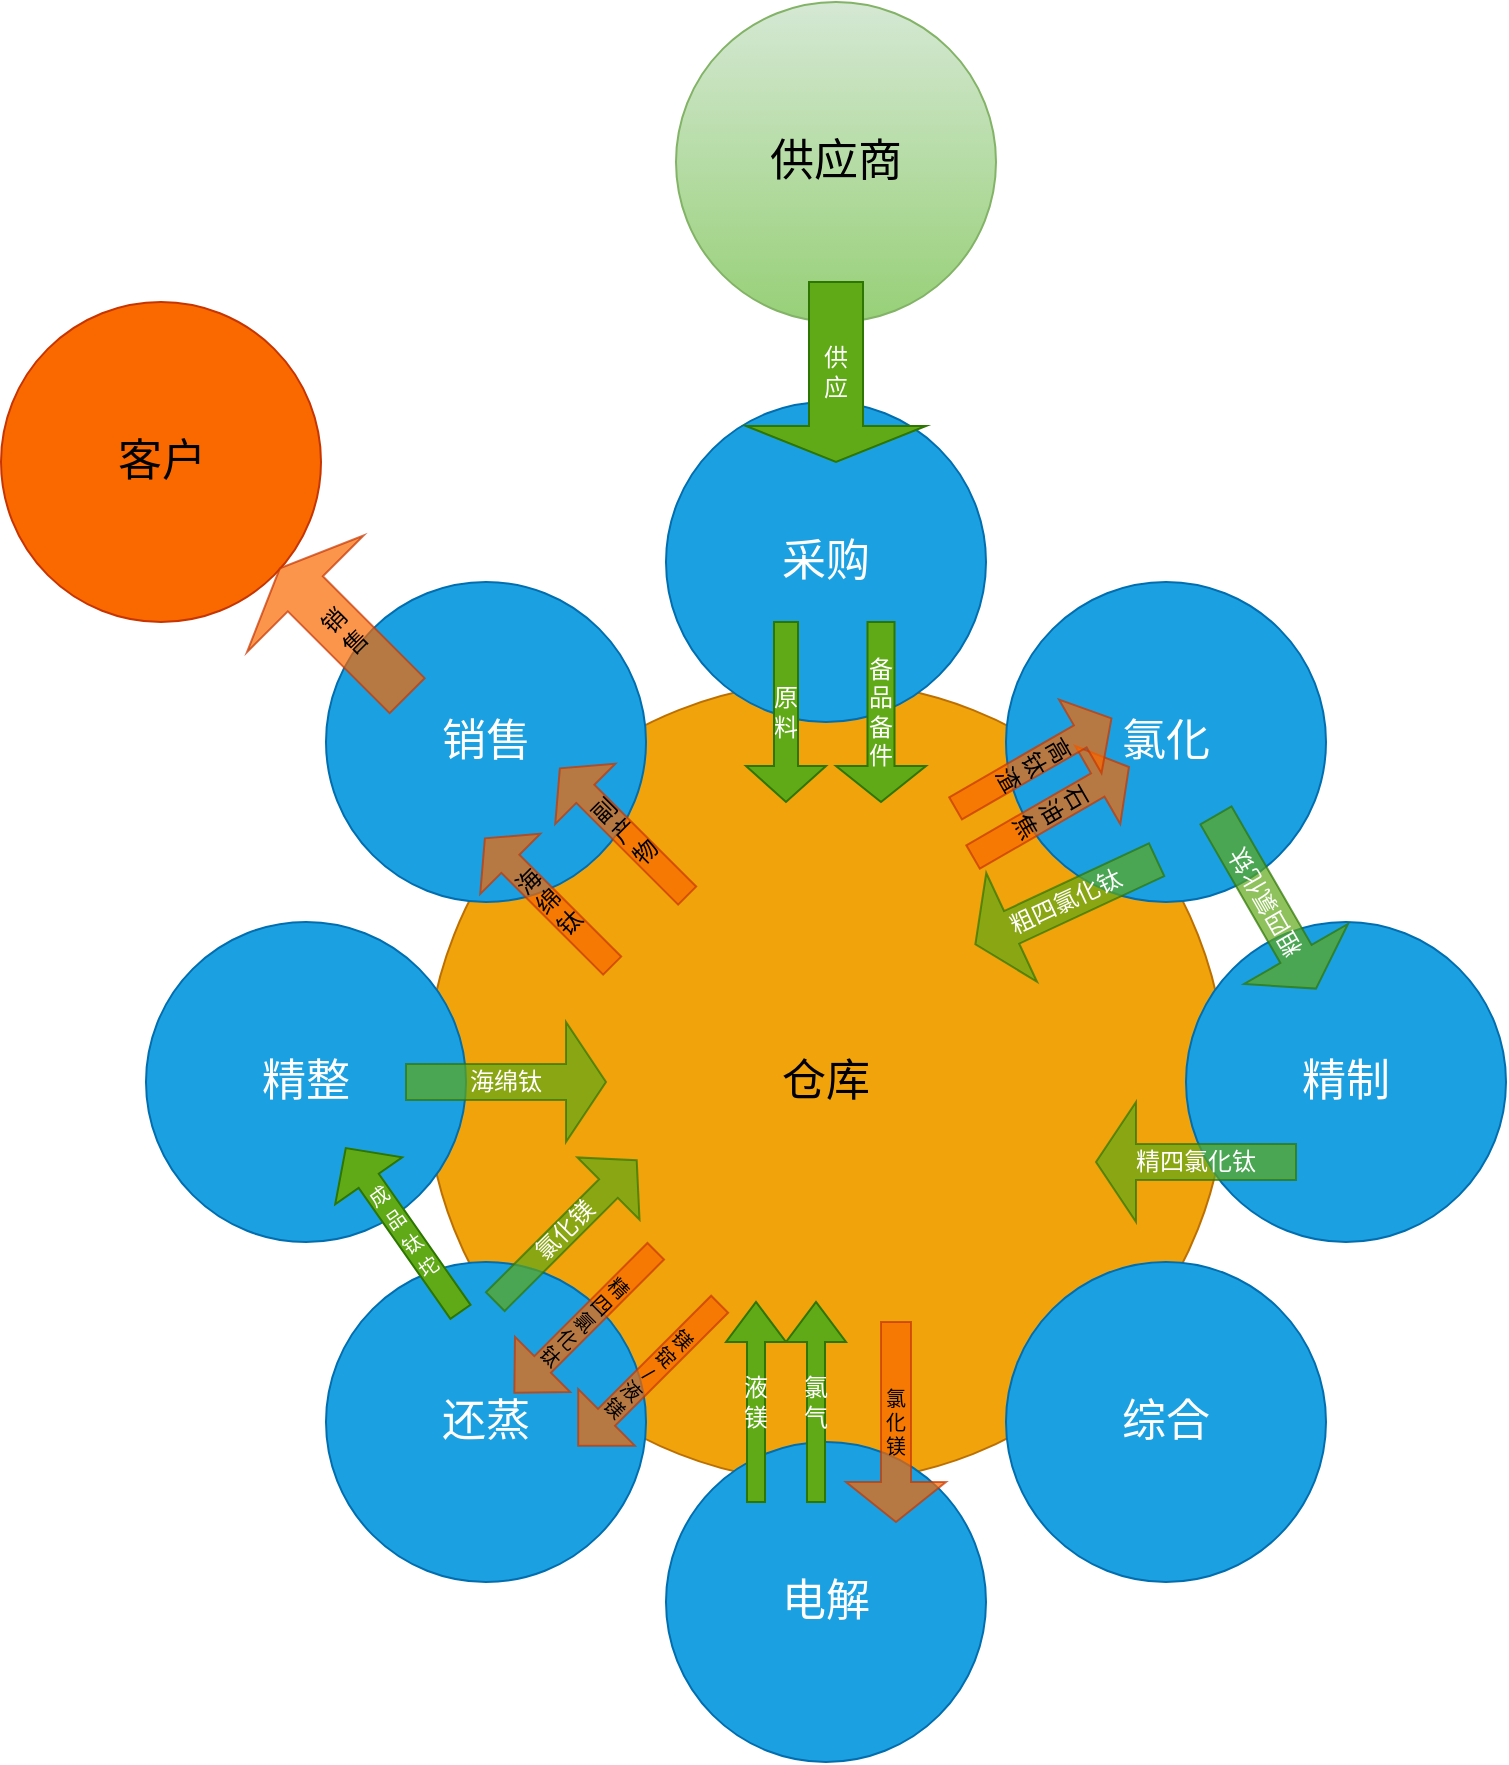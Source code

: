 <mxfile version="16.2.2" type="github">
  <diagram name="Page-1" id="dd472eb7-4b8b-5cd9-a60b-b15522922e76">
    <mxGraphModel dx="1038" dy="1497" grid="1" gridSize="10" guides="1" tooltips="1" connect="1" arrows="1" fold="1" page="1" pageScale="1" pageWidth="1100" pageHeight="850" background="none" math="0" shadow="0">
      <root>
        <mxCell id="0" />
        <mxCell id="1" parent="0" />
        <mxCell id="374e34682ed331ee-1" value="仓库" style="ellipse;whiteSpace=wrap;html=1;rounded=0;shadow=0;dashed=0;comic=0;fontFamily=Verdana;fontSize=22;fillColor=#f0a30a;strokeColor=#BD7000;fontColor=#000000;" parent="1" vertex="1">
          <mxGeometry x="330" y="180" width="400" height="400" as="geometry" />
        </mxCell>
        <mxCell id="45236fa5f4b8e91a-1" value="采购" style="ellipse;whiteSpace=wrap;html=1;rounded=0;shadow=0;dashed=0;comic=0;fontFamily=Verdana;fontSize=22;fontColor=#ffffff;fillColor=#1ba1e2;strokeColor=#006EAF;" parent="1" vertex="1">
          <mxGeometry x="450" y="40" width="160" height="160" as="geometry" />
        </mxCell>
        <mxCell id="45236fa5f4b8e91a-2" value="电解" style="ellipse;whiteSpace=wrap;html=1;rounded=0;shadow=0;dashed=0;comic=0;fontFamily=Verdana;fontSize=22;fontColor=#ffffff;fillColor=#1ba1e2;strokeColor=#006EAF;" parent="1" vertex="1">
          <mxGeometry x="450" y="560" width="160" height="160" as="geometry" />
        </mxCell>
        <mxCell id="45236fa5f4b8e91a-3" value="精制" style="ellipse;whiteSpace=wrap;html=1;rounded=0;shadow=0;dashed=0;comic=0;fontFamily=Verdana;fontSize=22;fontColor=#ffffff;fillColor=#1ba1e2;strokeColor=#006EAF;" parent="1" vertex="1">
          <mxGeometry x="710" y="300" width="160" height="160" as="geometry" />
        </mxCell>
        <mxCell id="45236fa5f4b8e91a-4" value="精整" style="ellipse;whiteSpace=wrap;html=1;rounded=0;shadow=0;dashed=0;comic=0;fontFamily=Verdana;fontSize=22;fontColor=#ffffff;fillColor=#1ba1e2;strokeColor=#006EAF;" parent="1" vertex="1">
          <mxGeometry x="190" y="300" width="160" height="160" as="geometry" />
        </mxCell>
        <mxCell id="45236fa5f4b8e91a-5" value="销售" style="ellipse;whiteSpace=wrap;html=1;rounded=0;shadow=0;dashed=0;comic=0;fontFamily=Verdana;fontSize=22;fontColor=#ffffff;fillColor=#1ba1e2;strokeColor=#006EAF;" parent="1" vertex="1">
          <mxGeometry x="280" y="130" width="160" height="160" as="geometry" />
        </mxCell>
        <mxCell id="45236fa5f4b8e91a-6" value="氯化" style="ellipse;whiteSpace=wrap;html=1;rounded=0;shadow=0;dashed=0;comic=0;fontFamily=Verdana;fontSize=22;fontColor=#ffffff;fillColor=#1ba1e2;strokeColor=#006EAF;" parent="1" vertex="1">
          <mxGeometry x="620" y="130" width="160" height="160" as="geometry" />
        </mxCell>
        <mxCell id="45236fa5f4b8e91a-7" value="综合" style="ellipse;whiteSpace=wrap;html=1;rounded=0;shadow=0;dashed=0;comic=0;fontFamily=Verdana;fontSize=22;fontColor=#ffffff;fillColor=#1ba1e2;strokeColor=#006EAF;" parent="1" vertex="1">
          <mxGeometry x="620" y="470" width="160" height="160" as="geometry" />
        </mxCell>
        <mxCell id="45236fa5f4b8e91a-8" value="还蒸" style="ellipse;whiteSpace=wrap;html=1;rounded=0;shadow=0;dashed=0;comic=0;fontFamily=Verdana;fontSize=22;fontColor=#ffffff;fillColor=#1ba1e2;strokeColor=#006EAF;" parent="1" vertex="1">
          <mxGeometry x="280" y="470" width="160" height="160" as="geometry" />
        </mxCell>
        <mxCell id="nypSkxeh19CnlEw6hLjK-6" value="原&lt;br&gt;料" style="shape=singleArrow;direction=south;whiteSpace=wrap;html=1;fillColor=#60a917;strokeColor=#2D7600;fontColor=#ffffff;" vertex="1" parent="1">
          <mxGeometry x="490" y="150" width="40" height="90" as="geometry" />
        </mxCell>
        <mxCell id="nypSkxeh19CnlEw6hLjK-7" value="备&lt;br&gt;品&lt;br&gt;备&lt;br&gt;件" style="shape=singleArrow;direction=south;whiteSpace=wrap;html=1;fillColor=#60a917;strokeColor=#2D7600;fontColor=#ffffff;" vertex="1" parent="1">
          <mxGeometry x="535" y="150" width="45" height="90" as="geometry" />
        </mxCell>
        <mxCell id="nypSkxeh19CnlEw6hLjK-11" value="海&lt;br&gt;绵&lt;br&gt;钛" style="shape=singleArrow;direction=north;whiteSpace=wrap;html=1;fillColor=#fa6800;rotation=-45;strokeColor=#C73500;fontColor=#000000;opacity=70;" vertex="1" parent="1">
          <mxGeometry x="370" y="245" width="42.5" height="90" as="geometry" />
        </mxCell>
        <mxCell id="nypSkxeh19CnlEw6hLjK-13" value="&lt;font style=&quot;font-size: 10px&quot;&gt;成&lt;br&gt;品&lt;br&gt;钛&lt;br&gt;坨&lt;/font&gt;" style="shape=singleArrow;direction=north;whiteSpace=wrap;html=1;fillColor=#60a917;strokeColor=#2D7600;fontColor=#ffffff;rotation=-35;" vertex="1" parent="1">
          <mxGeometry x="298.1" y="403.99" width="40.93" height="100" as="geometry" />
        </mxCell>
        <mxCell id="nypSkxeh19CnlEw6hLjK-14" value="石&lt;br&gt;油&lt;br&gt;焦" style="shape=singleArrow;direction=north;whiteSpace=wrap;html=1;fillColor=#fa6800;rotation=60;strokeColor=#C73500;fontColor=#000000;opacity=70;" vertex="1" parent="1">
          <mxGeometry x="620" y="200" width="45" height="90" as="geometry" />
        </mxCell>
        <mxCell id="nypSkxeh19CnlEw6hLjK-17" value="液&lt;br&gt;镁" style="shape=singleArrow;direction=north;whiteSpace=wrap;html=1;fillColor=#60a917;strokeColor=#2D7600;fontColor=#ffffff;rotation=0;" vertex="1" parent="1">
          <mxGeometry x="480" y="490" width="30" height="100" as="geometry" />
        </mxCell>
        <mxCell id="nypSkxeh19CnlEw6hLjK-18" value="氯&lt;br&gt;气" style="shape=singleArrow;direction=north;whiteSpace=wrap;html=1;fillColor=#60a917;strokeColor=#2D7600;fontColor=#ffffff;rotation=0;" vertex="1" parent="1">
          <mxGeometry x="510" y="490" width="30" height="100" as="geometry" />
        </mxCell>
        <mxCell id="nypSkxeh19CnlEw6hLjK-20" value="海绵钛" style="shape=singleArrow;whiteSpace=wrap;html=1;fillColor=#60a917;opacity=70;fontColor=#ffffff;strokeColor=#2D7600;" vertex="1" parent="1">
          <mxGeometry x="320" y="350" width="100" height="60" as="geometry" />
        </mxCell>
        <mxCell id="nypSkxeh19CnlEw6hLjK-21" value="精四氯化钛" style="shape=singleArrow;direction=west;whiteSpace=wrap;html=1;fillColor=#60a917;opacity=70;fontColor=#ffffff;strokeColor=#2D7600;" vertex="1" parent="1">
          <mxGeometry x="665" y="390" width="100" height="60" as="geometry" />
        </mxCell>
        <mxCell id="nypSkxeh19CnlEw6hLjK-22" value="粗四氯化钛" style="shape=singleArrow;direction=west;whiteSpace=wrap;html=1;fillColor=#60a917;opacity=70;rotation=-25;fontColor=#ffffff;strokeColor=#2D7600;" vertex="1" parent="1">
          <mxGeometry x="600" y="260" width="100" height="60" as="geometry" />
        </mxCell>
        <mxCell id="nypSkxeh19CnlEw6hLjK-24" value="粗四氯化钛" style="shape=singleArrow;direction=west;whiteSpace=wrap;html=1;fillColor=#60a917;opacity=70;rotation=-120;fontColor=#ffffff;strokeColor=#2D7600;" vertex="1" parent="1">
          <mxGeometry x="700" y="260" width="100" height="60" as="geometry" />
        </mxCell>
        <mxCell id="nypSkxeh19CnlEw6hLjK-25" value="氯&lt;br&gt;化&lt;br&gt;镁" style="shape=singleArrow;direction=south;whiteSpace=wrap;html=1;fontSize=10;fillColor=#fa6800;opacity=70;fontColor=#000000;strokeColor=#C73500;" vertex="1" parent="1">
          <mxGeometry x="540" y="500" width="50" height="100" as="geometry" />
        </mxCell>
        <mxCell id="nypSkxeh19CnlEw6hLjK-26" value="精&lt;br&gt;四&lt;br&gt;氯&lt;br&gt;化&lt;br&gt;钛" style="shape=singleArrow;direction=south;whiteSpace=wrap;html=1;fontSize=10;fillColor=#fa6800;opacity=70;fontColor=#000000;strokeColor=#C73500;rotation=45;" vertex="1" parent="1">
          <mxGeometry x="390" y="450" width="39.03" height="100" as="geometry" />
        </mxCell>
        <mxCell id="nypSkxeh19CnlEw6hLjK-27" value="镁&lt;br&gt;锭&lt;br&gt;/&lt;br&gt;液&lt;br&gt;镁" style="shape=singleArrow;direction=south;whiteSpace=wrap;html=1;fontSize=10;fillColor=#fa6800;opacity=70;fontColor=#000000;strokeColor=#C73500;rotation=45;" vertex="1" parent="1">
          <mxGeometry x="421.46" y="476.46" width="40" height="100" as="geometry" />
        </mxCell>
        <mxCell id="nypSkxeh19CnlEw6hLjK-28" value="氯化镁" style="shape=singleArrow;whiteSpace=wrap;html=1;fillColor=#60a917;opacity=70;fontColor=#ffffff;strokeColor=#2D7600;rotation=-45;" vertex="1" parent="1">
          <mxGeometry x="350" y="432.47" width="100" height="43.99" as="geometry" />
        </mxCell>
        <mxCell id="nypSkxeh19CnlEw6hLjK-30" value="客户" style="ellipse;whiteSpace=wrap;html=1;rounded=0;shadow=0;dashed=0;comic=0;fontFamily=Verdana;fontSize=22;fontColor=#000000;fillColor=#fa6800;strokeColor=#C73500;" vertex="1" parent="1">
          <mxGeometry x="117.5" y="-10" width="160" height="160" as="geometry" />
        </mxCell>
        <mxCell id="nypSkxeh19CnlEw6hLjK-31" value="供应商" style="ellipse;whiteSpace=wrap;html=1;rounded=0;shadow=0;dashed=0;comic=0;fontFamily=Verdana;fontSize=22;fillColor=#d5e8d4;strokeColor=#82b366;gradientColor=#97d077;" vertex="1" parent="1">
          <mxGeometry x="455" y="-160" width="160" height="160" as="geometry" />
        </mxCell>
        <mxCell id="nypSkxeh19CnlEw6hLjK-32" value="高&lt;br&gt;钛&lt;br&gt;渣" style="shape=singleArrow;direction=north;whiteSpace=wrap;html=1;fillColor=#fa6800;rotation=60;strokeColor=#C73500;fontColor=#000000;opacity=70;" vertex="1" parent="1">
          <mxGeometry x="612.5" y="175.67" width="42.5" height="90" as="geometry" />
        </mxCell>
        <mxCell id="nypSkxeh19CnlEw6hLjK-33" value="副&lt;br&gt;产&lt;br&gt;物" style="shape=singleArrow;direction=north;whiteSpace=wrap;html=1;fillColor=#fa6800;rotation=-45;strokeColor=#C73500;fontColor=#000000;opacity=70;" vertex="1" parent="1">
          <mxGeometry x="407.5" y="210" width="42.5" height="90" as="geometry" />
        </mxCell>
        <mxCell id="nypSkxeh19CnlEw6hLjK-35" value="销&lt;br&gt;售" style="shape=singleArrow;direction=north;whiteSpace=wrap;html=1;fillColor=#fa6800;rotation=-45;strokeColor=#C73500;fontColor=#000000;opacity=70;" vertex="1" parent="1">
          <mxGeometry x="247.5" y="110" width="82.5" height="90" as="geometry" />
        </mxCell>
        <mxCell id="nypSkxeh19CnlEw6hLjK-36" value="供&lt;br&gt;应" style="shape=singleArrow;direction=south;whiteSpace=wrap;html=1;fillColor=#60a917;strokeColor=#2D7600;fontColor=#ffffff;" vertex="1" parent="1">
          <mxGeometry x="490" y="-20" width="90" height="90" as="geometry" />
        </mxCell>
      </root>
    </mxGraphModel>
  </diagram>
</mxfile>
